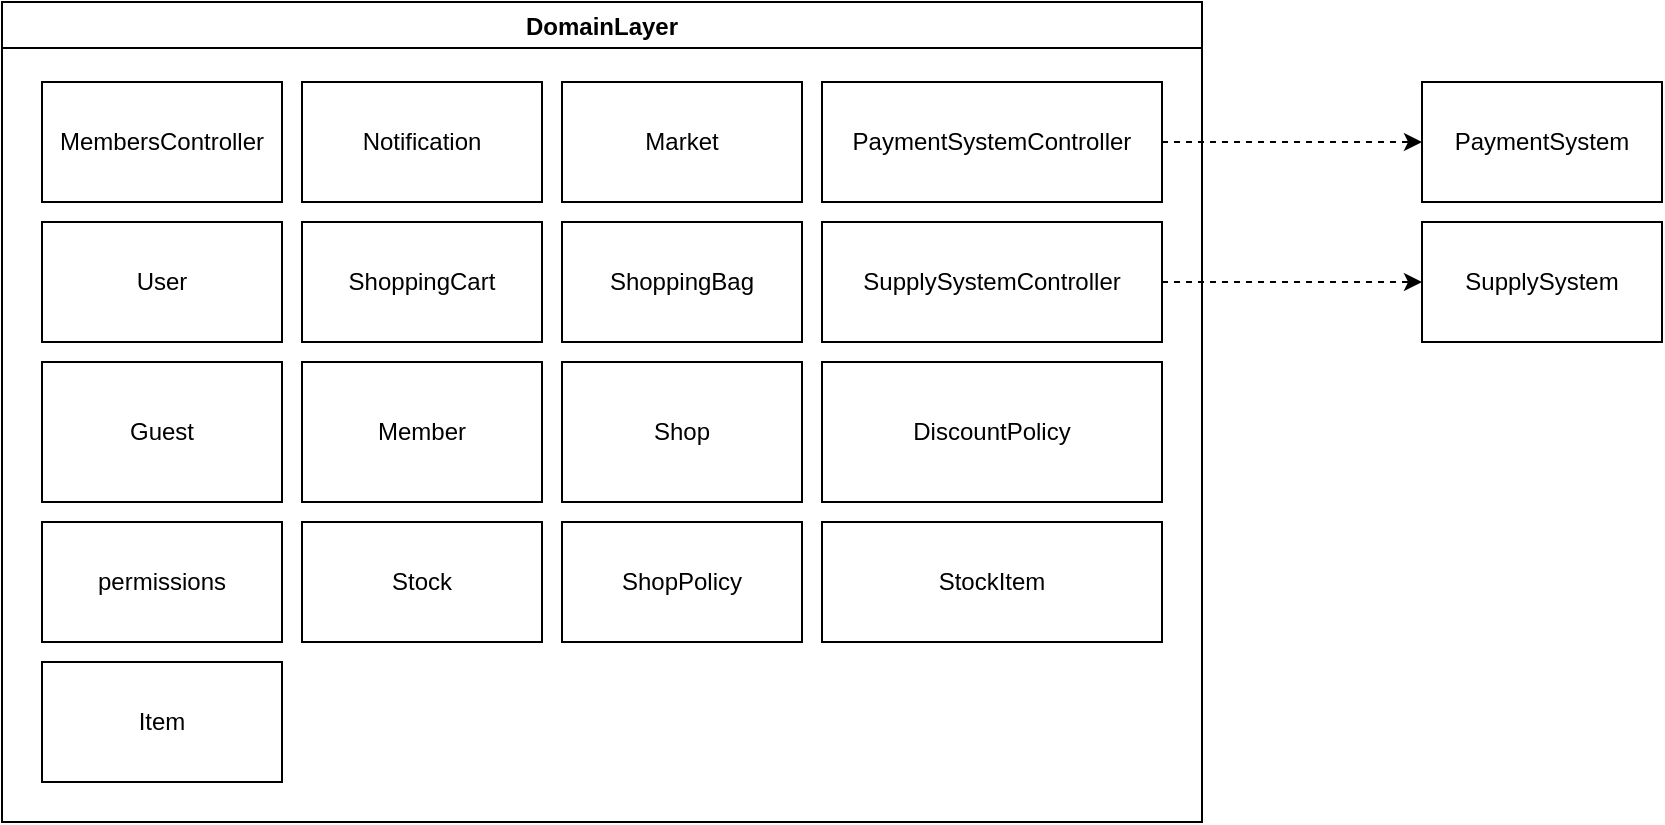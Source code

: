 <mxfile version="17.4.2" type="device"><diagram id="XcT7lN81mdoubmjaXzaU" name="Page-1"><mxGraphModel dx="1422" dy="-338" grid="1" gridSize="10" guides="1" tooltips="1" connect="1" arrows="1" fold="1" page="1" pageScale="1" pageWidth="850" pageHeight="1100" math="0" shadow="0"><root><mxCell id="0"/><mxCell id="1" parent="0"/><mxCell id="7iDHC6POJdI7380oDwvH-85" value="Market" style="rounded=0;whiteSpace=wrap;html=1;" parent="1" vertex="1"><mxGeometry x="650" y="1310" width="120" height="60" as="geometry"/></mxCell><mxCell id="7iDHC6POJdI7380oDwvH-87" value="User" style="rounded=0;whiteSpace=wrap;html=1;" parent="1" vertex="1"><mxGeometry x="390" y="1380" width="120" height="60" as="geometry"/></mxCell><mxCell id="7iDHC6POJdI7380oDwvH-89" value="Guest" style="rounded=0;whiteSpace=wrap;html=1;" parent="1" vertex="1"><mxGeometry x="390" y="1450" width="120" height="70" as="geometry"/></mxCell><mxCell id="7iDHC6POJdI7380oDwvH-92" value="Member" style="rounded=0;whiteSpace=wrap;html=1;" parent="1" vertex="1"><mxGeometry x="520" y="1450" width="120" height="70" as="geometry"/></mxCell><mxCell id="7iDHC6POJdI7380oDwvH-96" value="Shop" style="rounded=0;whiteSpace=wrap;html=1;" parent="1" vertex="1"><mxGeometry x="650" y="1450" width="120" height="70" as="geometry"/></mxCell><mxCell id="7iDHC6POJdI7380oDwvH-107" value="&lt;span style=&quot;text-align: left&quot;&gt;permissions&lt;/span&gt;" style="rounded=0;whiteSpace=wrap;html=1;" parent="1" vertex="1"><mxGeometry x="390" y="1530" width="120" height="60" as="geometry"/></mxCell><mxCell id="7iDHC6POJdI7380oDwvH-111" value="Stock" style="rounded=0;whiteSpace=wrap;html=1;" parent="1" vertex="1"><mxGeometry x="520" y="1530" width="120" height="60" as="geometry"/></mxCell><mxCell id="7iDHC6POJdI7380oDwvH-117" value="PaymentSystem" style="rounded=0;whiteSpace=wrap;html=1;" parent="1" vertex="1"><mxGeometry x="1080" y="1310" width="120" height="60" as="geometry"/></mxCell><mxCell id="7iDHC6POJdI7380oDwvH-118" value="SupplySystem&lt;br&gt;" style="rounded=0;whiteSpace=wrap;html=1;" parent="1" vertex="1"><mxGeometry x="1080" y="1380" width="120" height="60" as="geometry"/></mxCell><mxCell id="7iDHC6POJdI7380oDwvH-137" value="&lt;span style=&quot;text-align: left&quot;&gt;Notification&lt;/span&gt;" style="rounded=0;whiteSpace=wrap;html=1;" parent="1" vertex="1"><mxGeometry x="520" y="1310" width="120" height="60" as="geometry"/></mxCell><mxCell id="7iDHC6POJdI7380oDwvH-160" value="ShoppingCart" style="rounded=0;whiteSpace=wrap;html=1;" parent="1" vertex="1"><mxGeometry x="520" y="1380" width="120" height="60" as="geometry"/></mxCell><mxCell id="7iDHC6POJdI7380oDwvH-197" value="MembersController" style="rounded=0;whiteSpace=wrap;html=1;" parent="1" vertex="1"><mxGeometry x="390" y="1310" width="120" height="60" as="geometry"/></mxCell><mxCell id="7iDHC6POJdI7380oDwvH-219" value="&lt;span&gt;Item&lt;/span&gt;" style="rounded=0;whiteSpace=wrap;html=1;" parent="1" vertex="1"><mxGeometry x="390" y="1600" width="120" height="60" as="geometry"/></mxCell><mxCell id="_pi3sCSErQmqbHS00bq9-10" value="ShoppingBag" style="rounded=0;whiteSpace=wrap;html=1;" parent="1" vertex="1"><mxGeometry x="650" y="1380" width="120" height="60" as="geometry"/></mxCell><mxCell id="cg7PIX_uCl8g-45-mWHV-1" value="DomainLayer" style="swimlane;" vertex="1" parent="1"><mxGeometry x="370" y="1270" width="600" height="410" as="geometry"/></mxCell><mxCell id="cg7PIX_uCl8g-45-mWHV-2" value="PaymentSystemController" style="rounded=0;whiteSpace=wrap;html=1;" vertex="1" parent="cg7PIX_uCl8g-45-mWHV-1"><mxGeometry x="410" y="40" width="170" height="60" as="geometry"/></mxCell><mxCell id="cg7PIX_uCl8g-45-mWHV-3" value="SupplySystemController" style="rounded=0;whiteSpace=wrap;html=1;" vertex="1" parent="cg7PIX_uCl8g-45-mWHV-1"><mxGeometry x="410" y="110" width="170" height="60" as="geometry"/></mxCell><mxCell id="7iDHC6POJdI7380oDwvH-207" value="&lt;span lang=&quot;EN-US&quot; style=&quot;font-size: 9pt ; line-height: 107% ; font-family: &amp;#34;helvetica&amp;#34; , sans-serif&quot;&gt;DiscountPolicy&lt;/span&gt;" style="rounded=0;whiteSpace=wrap;html=1;" parent="cg7PIX_uCl8g-45-mWHV-1" vertex="1"><mxGeometry x="410" y="180" width="170" height="70" as="geometry"/></mxCell><mxCell id="7iDHC6POJdI7380oDwvH-206" value="ShopPolicy" style="rounded=0;whiteSpace=wrap;html=1;" parent="cg7PIX_uCl8g-45-mWHV-1" vertex="1"><mxGeometry x="280" y="260" width="120" height="60" as="geometry"/></mxCell><mxCell id="7iDHC6POJdI7380oDwvH-101" value="StockItem" style="rounded=0;whiteSpace=wrap;html=1;" parent="cg7PIX_uCl8g-45-mWHV-1" vertex="1"><mxGeometry x="410" y="260" width="170" height="60" as="geometry"/></mxCell><mxCell id="cg7PIX_uCl8g-45-mWHV-5" style="edgeStyle=orthogonalEdgeStyle;rounded=0;orthogonalLoop=1;jettySize=auto;html=1;entryX=0;entryY=0.5;entryDx=0;entryDy=0;dashed=1;" edge="1" parent="1" source="cg7PIX_uCl8g-45-mWHV-2" target="7iDHC6POJdI7380oDwvH-117"><mxGeometry relative="1" as="geometry"/></mxCell><mxCell id="cg7PIX_uCl8g-45-mWHV-6" style="edgeStyle=orthogonalEdgeStyle;rounded=0;orthogonalLoop=1;jettySize=auto;html=1;dashed=1;" edge="1" parent="1" source="cg7PIX_uCl8g-45-mWHV-3" target="7iDHC6POJdI7380oDwvH-118"><mxGeometry relative="1" as="geometry"/></mxCell></root></mxGraphModel></diagram></mxfile>